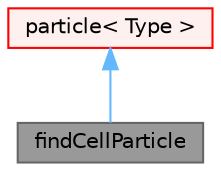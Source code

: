digraph "findCellParticle"
{
 // LATEX_PDF_SIZE
  bgcolor="transparent";
  edge [fontname=Helvetica,fontsize=10,labelfontname=Helvetica,labelfontsize=10];
  node [fontname=Helvetica,fontsize=10,shape=box,height=0.2,width=0.4];
  Node1 [id="Node000001",label="findCellParticle",height=0.2,width=0.4,color="gray40", fillcolor="grey60", style="filled", fontcolor="black",tooltip="Particle class that finds cells by tracking."];
  Node2 -> Node1 [id="edge1_Node000001_Node000002",dir="back",color="steelblue1",style="solid",tooltip=" "];
  Node2 [id="Node000002",label="particle\< Type \>",height=0.2,width=0.4,color="red", fillcolor="#FFF0F0", style="filled",URL="$classFoam_1_1particle.html",tooltip="Base particle class."];
}

